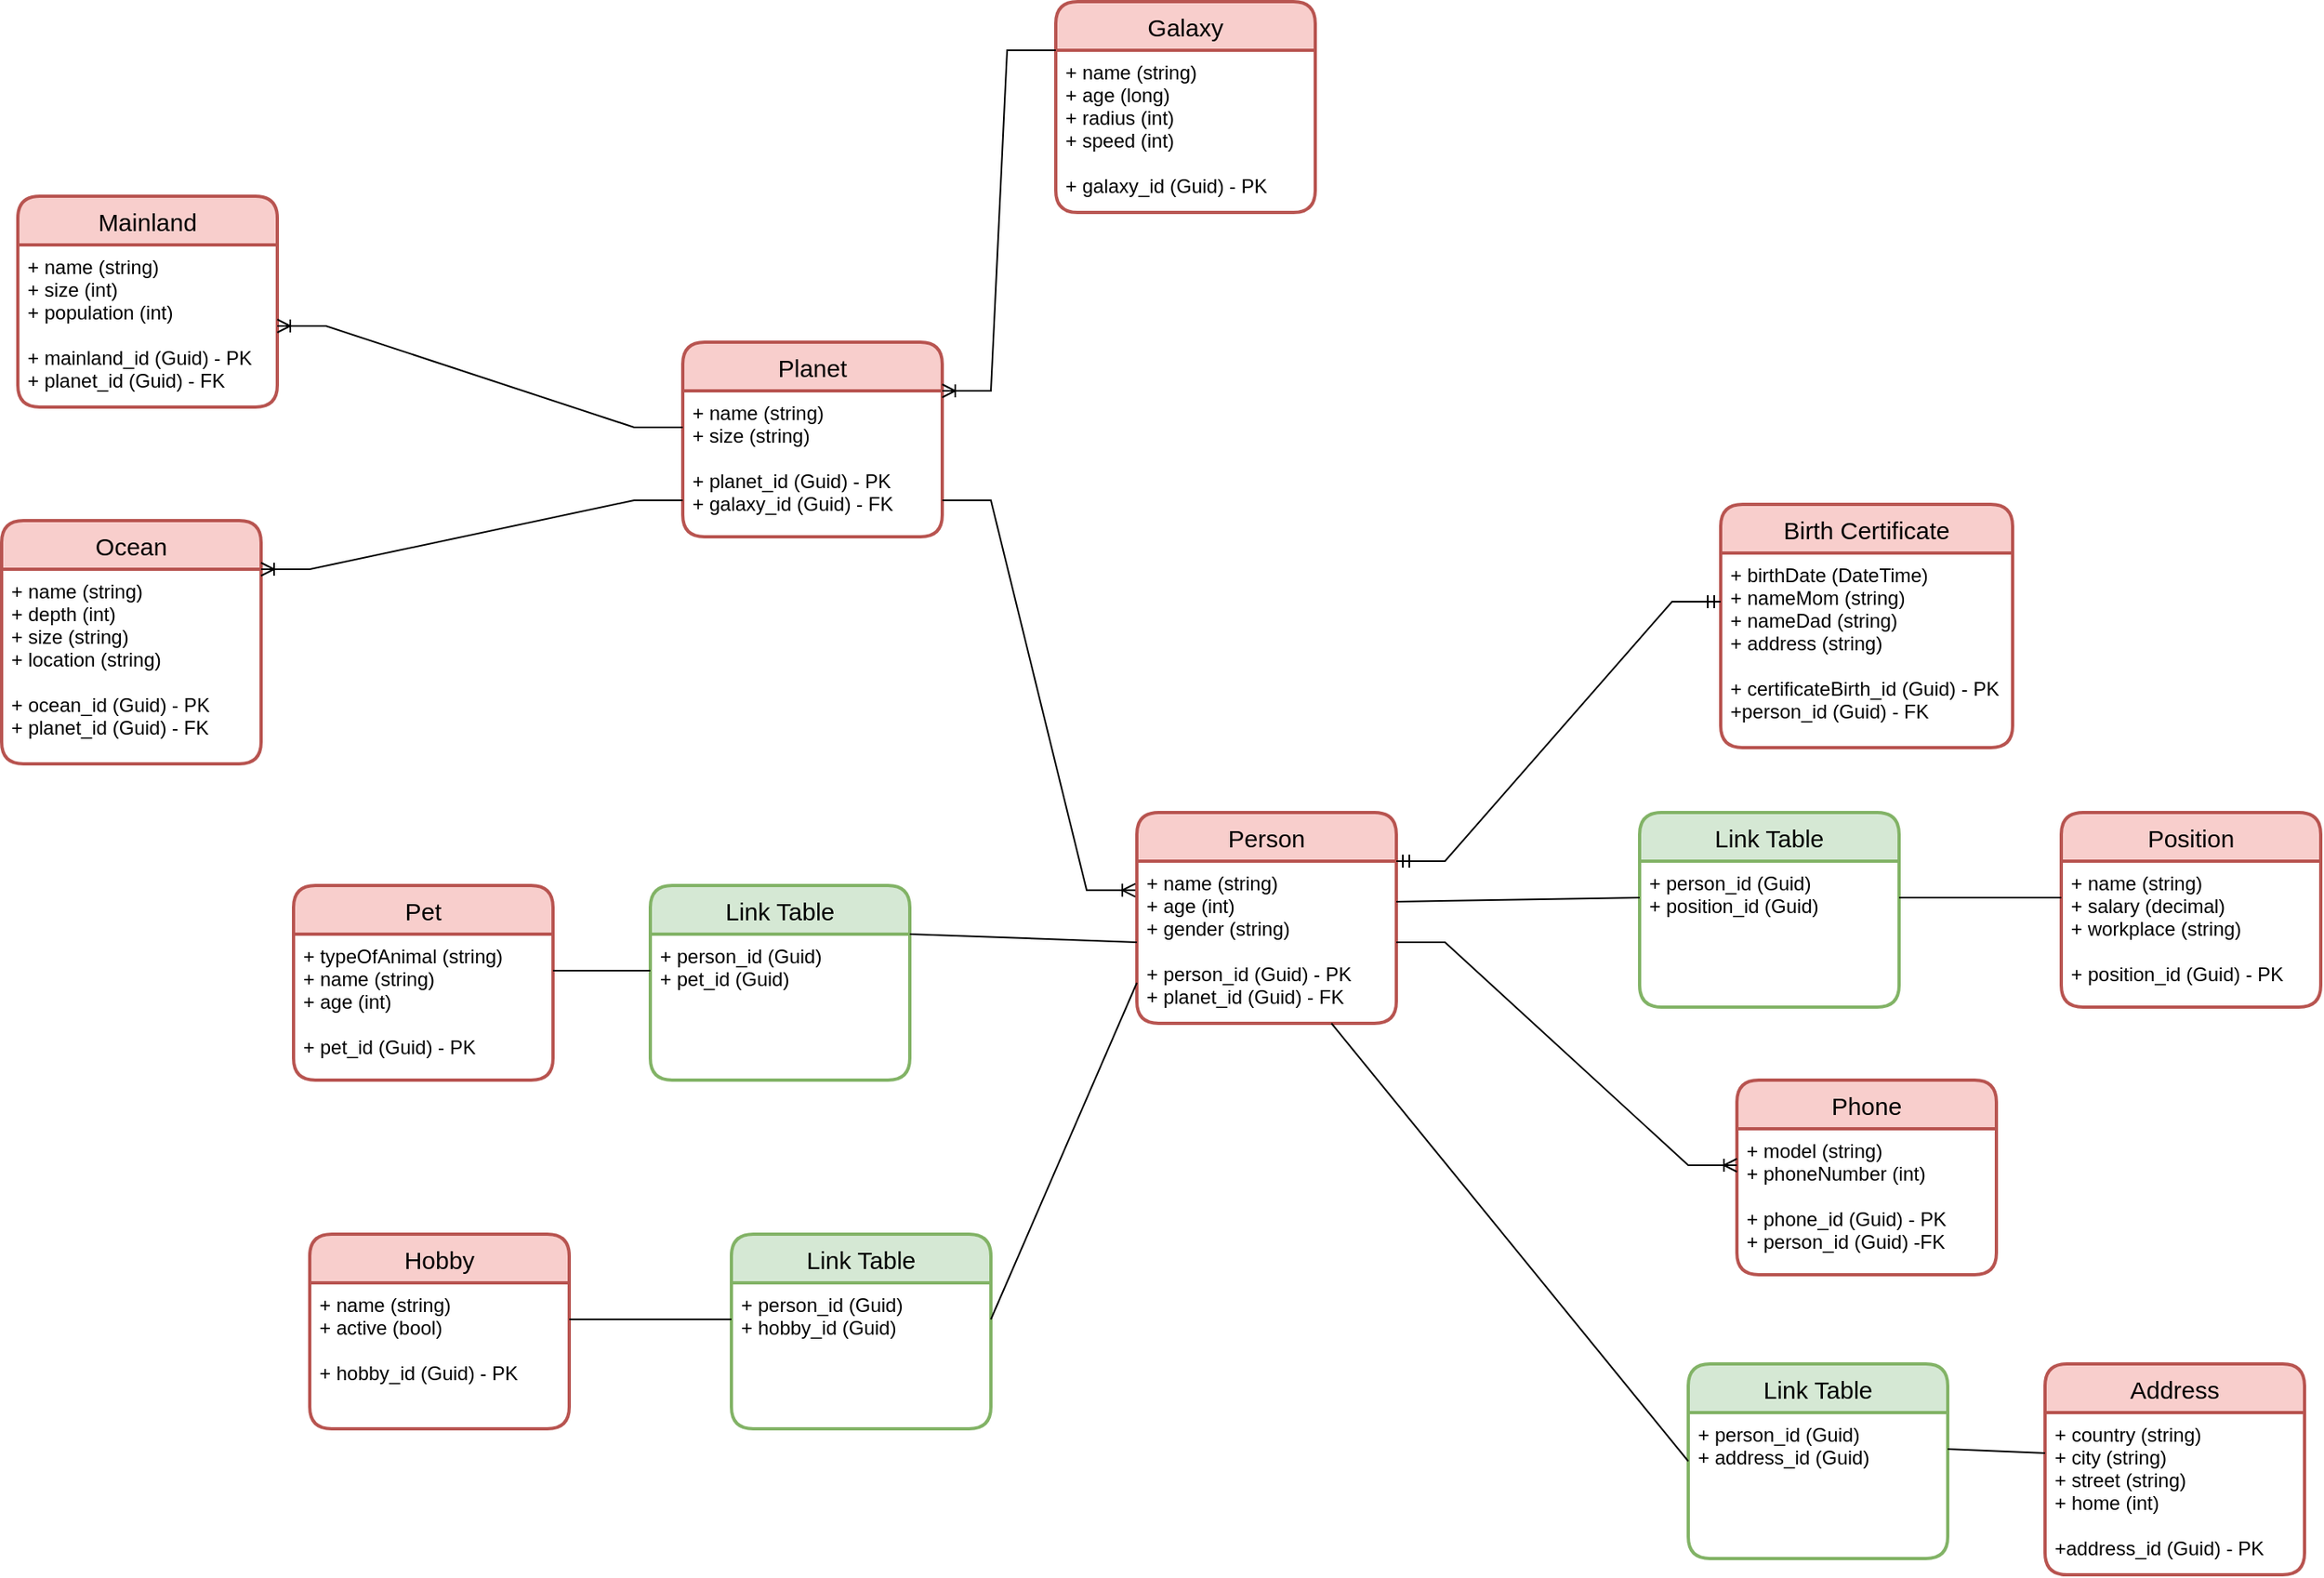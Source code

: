 <mxfile version="20.3.2" type="device"><diagram id="bSPQMAvHNDqIbQePcZe1" name="Страница 1"><mxGraphModel dx="2234" dy="1223" grid="1" gridSize="10" guides="1" tooltips="1" connect="1" arrows="1" fold="1" page="1" pageScale="1" pageWidth="2339" pageHeight="3300" math="0" shadow="0"><root><mxCell id="0"/><mxCell id="1" parent="0"/><mxCell id="icXzJvQ5lMrg2LsfDt5l-1" value="Planet" style="swimlane;childLayout=stackLayout;horizontal=1;startSize=30;horizontalStack=0;rounded=1;fontSize=15;fontStyle=0;strokeWidth=2;resizeParent=0;resizeLast=1;shadow=0;dashed=0;align=center;fillColor=#f8cecc;strokeColor=#b85450;" vertex="1" parent="1"><mxGeometry x="750" y="270" width="160" height="120" as="geometry"/></mxCell><mxCell id="icXzJvQ5lMrg2LsfDt5l-2" value="+ name (string)&#10;+ size (string)&#10;&#10;+ planet_id (Guid) - PK&#10;+ galaxy_id (Guid) - FK" style="align=left;strokeColor=none;fillColor=none;spacingLeft=4;fontSize=12;verticalAlign=top;resizable=0;rotatable=0;part=1;fontStyle=0;fontColor=default;" vertex="1" parent="icXzJvQ5lMrg2LsfDt5l-1"><mxGeometry y="30" width="160" height="90" as="geometry"/></mxCell><mxCell id="icXzJvQ5lMrg2LsfDt5l-16" value="Galaxy" style="swimlane;childLayout=stackLayout;horizontal=1;startSize=30;horizontalStack=0;rounded=1;fontSize=15;fontStyle=0;strokeWidth=2;resizeParent=0;resizeLast=1;shadow=0;dashed=0;align=center;fillColor=#f8cecc;strokeColor=#b85450;" vertex="1" parent="1"><mxGeometry x="980" y="60" width="160" height="130" as="geometry"/></mxCell><mxCell id="icXzJvQ5lMrg2LsfDt5l-17" value="+ name (string)&#10;+ age (long)&#10;+ radius (int)&#10;+ speed (int)&#10;&#10;+ galaxy_id (Guid) - PK" style="align=left;strokeColor=none;fillColor=none;spacingLeft=4;fontSize=12;verticalAlign=top;resizable=0;rotatable=0;part=1;fontColor=default;" vertex="1" parent="icXzJvQ5lMrg2LsfDt5l-16"><mxGeometry y="30" width="160" height="100" as="geometry"/></mxCell><mxCell id="icXzJvQ5lMrg2LsfDt5l-19" value="" style="edgeStyle=entityRelationEdgeStyle;fontSize=12;html=1;endArrow=ERoneToMany;rounded=0;fontColor=default;entryX=1;entryY=0;entryDx=0;entryDy=0;exitX=0;exitY=0;exitDx=0;exitDy=0;" edge="1" parent="1" source="icXzJvQ5lMrg2LsfDt5l-17" target="icXzJvQ5lMrg2LsfDt5l-2"><mxGeometry width="100" height="100" relative="1" as="geometry"><mxPoint x="520" y="140" as="sourcePoint"/><mxPoint x="620" y="40" as="targetPoint"/></mxGeometry></mxCell><mxCell id="icXzJvQ5lMrg2LsfDt5l-20" value="Person" style="swimlane;childLayout=stackLayout;horizontal=1;startSize=30;horizontalStack=0;rounded=1;fontSize=15;fontStyle=0;strokeWidth=2;resizeParent=0;resizeLast=1;shadow=0;dashed=0;align=center;fillColor=#f8cecc;strokeColor=#b85450;" vertex="1" parent="1"><mxGeometry x="1030" y="560" width="160" height="130" as="geometry"/></mxCell><mxCell id="icXzJvQ5lMrg2LsfDt5l-21" value="+ name (string)  &#10;+ age (int)&#10;+ gender (string)&#10;&#10;+ person_id (Guid) - PK&#10;+ planet_id (Guid) - FK" style="align=left;strokeColor=none;fillColor=none;spacingLeft=4;fontSize=12;verticalAlign=top;resizable=0;rotatable=0;part=1;fontColor=default;" vertex="1" parent="icXzJvQ5lMrg2LsfDt5l-20"><mxGeometry y="30" width="160" height="100" as="geometry"/></mxCell><mxCell id="icXzJvQ5lMrg2LsfDt5l-23" value="" style="edgeStyle=entityRelationEdgeStyle;fontSize=12;html=1;endArrow=ERoneToMany;rounded=0;fontColor=default;entryX=-0.006;entryY=0.179;entryDx=0;entryDy=0;entryPerimeter=0;exitX=1;exitY=0.75;exitDx=0;exitDy=0;" edge="1" parent="1" source="icXzJvQ5lMrg2LsfDt5l-2" target="icXzJvQ5lMrg2LsfDt5l-21"><mxGeometry width="100" height="100" relative="1" as="geometry"><mxPoint x="980" y="110" as="sourcePoint"/><mxPoint x="900" y="30" as="targetPoint"/></mxGeometry></mxCell><mxCell id="icXzJvQ5lMrg2LsfDt5l-24" value="Birth Certificate" style="swimlane;childLayout=stackLayout;horizontal=1;startSize=30;horizontalStack=0;rounded=1;fontSize=15;fontStyle=0;strokeWidth=2;resizeParent=0;resizeLast=1;shadow=0;dashed=0;align=center;fillColor=#f8cecc;strokeColor=#b85450;" vertex="1" parent="1"><mxGeometry x="1390" y="370" width="180" height="150" as="geometry"/></mxCell><mxCell id="icXzJvQ5lMrg2LsfDt5l-25" value="+ birthDate (DateTime)&#10;+ nameMom (string)&#10;+ nameDad (string)&#10;+ address (string)&#10;&#10;+ certificateBirth_id (Guid) - PK&#10;+person_id (Guid) - FK" style="align=left;strokeColor=none;fillColor=none;spacingLeft=4;fontSize=12;verticalAlign=top;resizable=0;rotatable=0;part=1;fontColor=default;" vertex="1" parent="icXzJvQ5lMrg2LsfDt5l-24"><mxGeometry y="30" width="180" height="120" as="geometry"/></mxCell><mxCell id="icXzJvQ5lMrg2LsfDt5l-28" value="" style="edgeStyle=entityRelationEdgeStyle;fontSize=12;html=1;endArrow=ERmandOne;startArrow=ERmandOne;rounded=0;fontColor=default;exitX=1;exitY=0;exitDx=0;exitDy=0;entryX=0;entryY=0.25;entryDx=0;entryDy=0;" edge="1" parent="1" source="icXzJvQ5lMrg2LsfDt5l-21" target="icXzJvQ5lMrg2LsfDt5l-25"><mxGeometry width="100" height="100" relative="1" as="geometry"><mxPoint x="1080" y="130" as="sourcePoint"/><mxPoint x="1140" y="229" as="targetPoint"/></mxGeometry></mxCell><mxCell id="icXzJvQ5lMrg2LsfDt5l-30" value="Position" style="swimlane;childLayout=stackLayout;horizontal=1;startSize=30;horizontalStack=0;rounded=1;fontSize=15;fontStyle=0;strokeWidth=2;resizeParent=0;resizeLast=1;shadow=0;dashed=0;align=center;fillColor=#f8cecc;strokeColor=#b85450;" vertex="1" parent="1"><mxGeometry x="1600" y="560" width="160" height="120" as="geometry"/></mxCell><mxCell id="icXzJvQ5lMrg2LsfDt5l-31" value="+ name (string)&#10;+ salary (decimal)&#10;+ workplace (string)&#10;&#10;+ position_id (Guid) - PK" style="align=left;strokeColor=none;fillColor=none;spacingLeft=4;fontSize=12;verticalAlign=top;resizable=0;rotatable=0;part=1;fontColor=default;" vertex="1" parent="icXzJvQ5lMrg2LsfDt5l-30"><mxGeometry y="30" width="160" height="90" as="geometry"/></mxCell><mxCell id="icXzJvQ5lMrg2LsfDt5l-34" value="Hobby" style="swimlane;childLayout=stackLayout;horizontal=1;startSize=30;horizontalStack=0;rounded=1;fontSize=15;fontStyle=0;strokeWidth=2;resizeParent=0;resizeLast=1;shadow=0;dashed=0;align=center;fillColor=#f8cecc;strokeColor=#b85450;" vertex="1" parent="1"><mxGeometry x="520" y="820" width="160" height="120" as="geometry"/></mxCell><mxCell id="icXzJvQ5lMrg2LsfDt5l-35" value="+ name (string)&#10;+ active (bool)&#10;&#10;+ hobby_id (Guid) - PK" style="align=left;strokeColor=none;fillColor=none;spacingLeft=4;fontSize=12;verticalAlign=top;resizable=0;rotatable=0;part=1;fontColor=default;" vertex="1" parent="icXzJvQ5lMrg2LsfDt5l-34"><mxGeometry y="30" width="160" height="90" as="geometry"/></mxCell><mxCell id="icXzJvQ5lMrg2LsfDt5l-38" value="Pet" style="swimlane;childLayout=stackLayout;horizontal=1;startSize=30;horizontalStack=0;rounded=1;fontSize=15;fontStyle=0;strokeWidth=2;resizeParent=0;resizeLast=1;shadow=0;dashed=0;align=center;fillColor=#f8cecc;strokeColor=#b85450;" vertex="1" parent="1"><mxGeometry x="510" y="605" width="160" height="120" as="geometry"/></mxCell><mxCell id="icXzJvQ5lMrg2LsfDt5l-39" value="+ typeOfAnimal (string)&#10;+ name (string)&#10;+ age (int)&#10;&#10;+ pet_id (Guid) - PK" style="align=left;strokeColor=none;fillColor=none;spacingLeft=4;fontSize=12;verticalAlign=top;resizable=0;rotatable=0;part=1;fontColor=default;" vertex="1" parent="icXzJvQ5lMrg2LsfDt5l-38"><mxGeometry y="30" width="160" height="90" as="geometry"/></mxCell><mxCell id="icXzJvQ5lMrg2LsfDt5l-43" value="Ocean" style="swimlane;childLayout=stackLayout;horizontal=1;startSize=30;horizontalStack=0;rounded=1;fontSize=15;fontStyle=0;strokeWidth=2;resizeParent=0;resizeLast=1;shadow=0;dashed=0;align=center;fillColor=#f8cecc;strokeColor=#b85450;" vertex="1" parent="1"><mxGeometry x="330" y="380" width="160" height="150" as="geometry"/></mxCell><mxCell id="icXzJvQ5lMrg2LsfDt5l-44" value="+ name (string)&#10;+ depth (int)&#10;+ size (string)&#10;+ location (string)&#10;&#10;+ ocean_id (Guid) - PK&#10;+ planet_id (Guid) - FK" style="align=left;strokeColor=none;fillColor=none;spacingLeft=4;fontSize=12;verticalAlign=top;resizable=0;rotatable=0;part=1;fontColor=default;" vertex="1" parent="icXzJvQ5lMrg2LsfDt5l-43"><mxGeometry y="30" width="160" height="120" as="geometry"/></mxCell><mxCell id="icXzJvQ5lMrg2LsfDt5l-45" value="" style="edgeStyle=entityRelationEdgeStyle;fontSize=12;html=1;endArrow=ERoneToMany;rounded=0;fontColor=default;exitX=0;exitY=0.75;exitDx=0;exitDy=0;entryX=1;entryY=0;entryDx=0;entryDy=0;" edge="1" parent="1" source="icXzJvQ5lMrg2LsfDt5l-2" target="icXzJvQ5lMrg2LsfDt5l-44"><mxGeometry width="100" height="100" relative="1" as="geometry"><mxPoint x="550" y="270" as="sourcePoint"/><mxPoint x="650" y="170" as="targetPoint"/></mxGeometry></mxCell><mxCell id="icXzJvQ5lMrg2LsfDt5l-48" value="Phone" style="swimlane;childLayout=stackLayout;horizontal=1;startSize=30;horizontalStack=0;rounded=1;fontSize=15;fontStyle=0;strokeWidth=2;resizeParent=0;resizeLast=1;shadow=0;dashed=0;align=center;fillColor=#f8cecc;strokeColor=#b85450;" vertex="1" parent="1"><mxGeometry x="1400" y="725" width="160" height="120" as="geometry"/></mxCell><mxCell id="icXzJvQ5lMrg2LsfDt5l-49" value="+ model (string)&#10;+ phoneNumber (int)&#10;&#10;+ phone_id (Guid) - PK&#10;+ person_id (Guid) -FK" style="align=left;strokeColor=none;fillColor=none;spacingLeft=4;fontSize=12;verticalAlign=top;resizable=0;rotatable=0;part=1;fontColor=default;" vertex="1" parent="icXzJvQ5lMrg2LsfDt5l-48"><mxGeometry y="30" width="160" height="90" as="geometry"/></mxCell><mxCell id="icXzJvQ5lMrg2LsfDt5l-53" value="" style="edgeStyle=entityRelationEdgeStyle;fontSize=12;html=1;endArrow=ERoneToMany;rounded=0;fontColor=default;exitX=1;exitY=0.5;exitDx=0;exitDy=0;entryX=0;entryY=0.25;entryDx=0;entryDy=0;" edge="1" parent="1" source="icXzJvQ5lMrg2LsfDt5l-21" target="icXzJvQ5lMrg2LsfDt5l-49"><mxGeometry width="100" height="100" relative="1" as="geometry"><mxPoint x="930" y="690" as="sourcePoint"/><mxPoint x="1030" y="590" as="targetPoint"/></mxGeometry></mxCell><mxCell id="icXzJvQ5lMrg2LsfDt5l-54" value="Address" style="swimlane;childLayout=stackLayout;horizontal=1;startSize=30;horizontalStack=0;rounded=1;fontSize=15;fontStyle=0;strokeWidth=2;resizeParent=0;resizeLast=1;shadow=0;dashed=0;align=center;fillColor=#f8cecc;strokeColor=#b85450;" vertex="1" parent="1"><mxGeometry x="1590" y="900" width="160" height="130" as="geometry"/></mxCell><mxCell id="icXzJvQ5lMrg2LsfDt5l-55" value="+ country (string)&#10;+ city (string)&#10;+ street (string)&#10;+ home (int)&#10;&#10;+address_id (Guid) - PK" style="align=left;strokeColor=none;fillColor=none;spacingLeft=4;fontSize=12;verticalAlign=top;resizable=0;rotatable=0;part=1;fontColor=default;" vertex="1" parent="icXzJvQ5lMrg2LsfDt5l-54"><mxGeometry y="30" width="160" height="100" as="geometry"/></mxCell><mxCell id="icXzJvQ5lMrg2LsfDt5l-58" value="Mainland" style="swimlane;childLayout=stackLayout;horizontal=1;startSize=30;horizontalStack=0;rounded=1;fontSize=15;fontStyle=0;strokeWidth=2;resizeParent=0;resizeLast=1;shadow=0;dashed=0;align=center;fillColor=#f8cecc;strokeColor=#b85450;" vertex="1" parent="1"><mxGeometry x="340" y="180" width="160" height="130" as="geometry"/></mxCell><mxCell id="icXzJvQ5lMrg2LsfDt5l-59" value="+ name (string)&#10;+ size (int)&#10;+ population (int)&#10;&#10;+ mainland_id (Guid) - PK&#10;+ planet_id (Guid) - FK" style="align=left;strokeColor=none;fillColor=none;spacingLeft=4;fontSize=12;verticalAlign=top;resizable=0;rotatable=0;part=1;fontColor=default;" vertex="1" parent="icXzJvQ5lMrg2LsfDt5l-58"><mxGeometry y="30" width="160" height="100" as="geometry"/></mxCell><mxCell id="icXzJvQ5lMrg2LsfDt5l-61" value="" style="edgeStyle=entityRelationEdgeStyle;fontSize=12;html=1;endArrow=ERoneToMany;rounded=0;fontColor=default;exitX=0;exitY=0.25;exitDx=0;exitDy=0;entryX=1;entryY=0.5;entryDx=0;entryDy=0;" edge="1" parent="1" source="icXzJvQ5lMrg2LsfDt5l-2" target="icXzJvQ5lMrg2LsfDt5l-59"><mxGeometry width="100" height="100" relative="1" as="geometry"><mxPoint x="550" y="310" as="sourcePoint"/><mxPoint x="650" y="210" as="targetPoint"/></mxGeometry></mxCell><mxCell id="icXzJvQ5lMrg2LsfDt5l-65" value="Link Table" style="swimlane;childLayout=stackLayout;horizontal=1;startSize=30;horizontalStack=0;rounded=1;fontSize=15;fontStyle=0;strokeWidth=2;resizeParent=0;resizeLast=1;shadow=0;dashed=0;align=center;fillColor=#d5e8d4;strokeColor=#82b366;" vertex="1" parent="1"><mxGeometry x="730" y="605" width="160" height="120" as="geometry"/></mxCell><mxCell id="icXzJvQ5lMrg2LsfDt5l-66" value="+ person_id (Guid)&#10;+ pet_id (Guid) " style="align=left;strokeColor=none;fillColor=none;spacingLeft=4;fontSize=12;verticalAlign=top;resizable=0;rotatable=0;part=1;fontColor=default;" vertex="1" parent="icXzJvQ5lMrg2LsfDt5l-65"><mxGeometry y="30" width="160" height="90" as="geometry"/></mxCell><mxCell id="icXzJvQ5lMrg2LsfDt5l-68" value="" style="endArrow=none;html=1;rounded=0;fontSize=15;fontColor=default;exitX=1;exitY=0.25;exitDx=0;exitDy=0;entryX=0;entryY=0.25;entryDx=0;entryDy=0;" edge="1" parent="1" source="icXzJvQ5lMrg2LsfDt5l-39" target="icXzJvQ5lMrg2LsfDt5l-66"><mxGeometry relative="1" as="geometry"><mxPoint x="600" y="830" as="sourcePoint"/><mxPoint x="760" y="830" as="targetPoint"/></mxGeometry></mxCell><mxCell id="icXzJvQ5lMrg2LsfDt5l-69" value="" style="endArrow=none;html=1;rounded=0;fontSize=15;fontColor=default;exitX=1;exitY=0;exitDx=0;exitDy=0;entryX=0;entryY=0.5;entryDx=0;entryDy=0;" edge="1" parent="1" source="icXzJvQ5lMrg2LsfDt5l-66" target="icXzJvQ5lMrg2LsfDt5l-21"><mxGeometry relative="1" as="geometry"><mxPoint x="820" y="590" as="sourcePoint"/><mxPoint x="980" y="590" as="targetPoint"/></mxGeometry></mxCell><mxCell id="icXzJvQ5lMrg2LsfDt5l-70" value="Link Table" style="swimlane;childLayout=stackLayout;horizontal=1;startSize=30;horizontalStack=0;rounded=1;fontSize=15;fontStyle=0;strokeWidth=2;resizeParent=0;resizeLast=1;shadow=0;dashed=0;align=center;fillColor=#d5e8d4;strokeColor=#82b366;" vertex="1" parent="1"><mxGeometry x="1340" y="560" width="160" height="120" as="geometry"/></mxCell><mxCell id="icXzJvQ5lMrg2LsfDt5l-71" value="+ person_id (Guid)&#10;+ position_id (Guid) " style="align=left;strokeColor=none;fillColor=none;spacingLeft=4;fontSize=12;verticalAlign=top;resizable=0;rotatable=0;part=1;fontColor=default;" vertex="1" parent="icXzJvQ5lMrg2LsfDt5l-70"><mxGeometry y="30" width="160" height="90" as="geometry"/></mxCell><mxCell id="icXzJvQ5lMrg2LsfDt5l-73" value="" style="endArrow=none;html=1;rounded=0;fontSize=15;fontColor=default;exitX=1;exitY=0.25;exitDx=0;exitDy=0;entryX=0;entryY=0.25;entryDx=0;entryDy=0;" edge="1" parent="1" source="icXzJvQ5lMrg2LsfDt5l-21" target="icXzJvQ5lMrg2LsfDt5l-71"><mxGeometry relative="1" as="geometry"><mxPoint x="1390" y="660" as="sourcePoint"/><mxPoint x="1550" y="660" as="targetPoint"/></mxGeometry></mxCell><mxCell id="icXzJvQ5lMrg2LsfDt5l-74" value="" style="endArrow=none;html=1;rounded=0;fontSize=15;fontColor=default;exitX=1;exitY=0.25;exitDx=0;exitDy=0;entryX=0;entryY=0.25;entryDx=0;entryDy=0;" edge="1" parent="1" source="icXzJvQ5lMrg2LsfDt5l-71" target="icXzJvQ5lMrg2LsfDt5l-31"><mxGeometry relative="1" as="geometry"><mxPoint x="1550" y="600" as="sourcePoint"/><mxPoint x="1710" y="600" as="targetPoint"/></mxGeometry></mxCell><mxCell id="icXzJvQ5lMrg2LsfDt5l-75" value="Link Table" style="swimlane;childLayout=stackLayout;horizontal=1;startSize=30;horizontalStack=0;rounded=1;fontSize=15;fontStyle=0;strokeWidth=2;resizeParent=0;resizeLast=1;shadow=0;dashed=0;align=center;fillColor=#d5e8d4;strokeColor=#82b366;" vertex="1" parent="1"><mxGeometry x="1370" y="900" width="160" height="120" as="geometry"/></mxCell><mxCell id="icXzJvQ5lMrg2LsfDt5l-76" value="+ person_id (Guid)&#10;+ address_id (Guid) " style="align=left;strokeColor=none;fillColor=none;spacingLeft=4;fontSize=12;verticalAlign=top;resizable=0;rotatable=0;part=1;fontColor=default;" vertex="1" parent="icXzJvQ5lMrg2LsfDt5l-75"><mxGeometry y="30" width="160" height="90" as="geometry"/></mxCell><mxCell id="icXzJvQ5lMrg2LsfDt5l-78" value="" style="endArrow=none;html=1;rounded=0;fontSize=15;fontColor=default;exitX=0.75;exitY=1;exitDx=0;exitDy=0;entryX=0;entryY=0.5;entryDx=0;entryDy=0;" edge="1" parent="1" source="icXzJvQ5lMrg2LsfDt5l-21" target="icXzJvQ5lMrg2LsfDt5l-75"><mxGeometry relative="1" as="geometry"><mxPoint x="1390" y="720" as="sourcePoint"/><mxPoint x="1550" y="720" as="targetPoint"/></mxGeometry></mxCell><mxCell id="icXzJvQ5lMrg2LsfDt5l-79" value="" style="endArrow=none;html=1;rounded=0;fontSize=15;fontColor=default;exitX=1;exitY=0.25;exitDx=0;exitDy=0;entryX=0;entryY=0.25;entryDx=0;entryDy=0;" edge="1" parent="1" source="icXzJvQ5lMrg2LsfDt5l-76" target="icXzJvQ5lMrg2LsfDt5l-55"><mxGeometry relative="1" as="geometry"><mxPoint x="1510" y="700" as="sourcePoint"/><mxPoint x="1670" y="700" as="targetPoint"/></mxGeometry></mxCell><mxCell id="icXzJvQ5lMrg2LsfDt5l-81" value="Link Table" style="swimlane;childLayout=stackLayout;horizontal=1;startSize=30;horizontalStack=0;rounded=1;fontSize=15;fontStyle=0;strokeWidth=2;resizeParent=0;resizeLast=1;shadow=0;dashed=0;align=center;fillColor=#d5e8d4;strokeColor=#82b366;" vertex="1" parent="1"><mxGeometry x="780" y="820" width="160" height="120" as="geometry"/></mxCell><mxCell id="icXzJvQ5lMrg2LsfDt5l-82" value="+ person_id (Guid)&#10;+ hobby_id (Guid) " style="align=left;strokeColor=none;fillColor=none;spacingLeft=4;fontSize=12;verticalAlign=top;resizable=0;rotatable=0;part=1;fontColor=default;" vertex="1" parent="icXzJvQ5lMrg2LsfDt5l-81"><mxGeometry y="30" width="160" height="90" as="geometry"/></mxCell><mxCell id="icXzJvQ5lMrg2LsfDt5l-83" value="" style="endArrow=none;html=1;rounded=0;fontSize=15;fontColor=default;exitX=1;exitY=0.25;exitDx=0;exitDy=0;entryX=0;entryY=0.25;entryDx=0;entryDy=0;" edge="1" parent="1" source="icXzJvQ5lMrg2LsfDt5l-35" target="icXzJvQ5lMrg2LsfDt5l-82"><mxGeometry relative="1" as="geometry"><mxPoint x="970" y="810" as="sourcePoint"/><mxPoint x="1130" y="810" as="targetPoint"/></mxGeometry></mxCell><mxCell id="icXzJvQ5lMrg2LsfDt5l-84" value="" style="endArrow=none;html=1;rounded=0;fontSize=15;fontColor=default;exitX=1;exitY=0.25;exitDx=0;exitDy=0;entryX=0;entryY=0.75;entryDx=0;entryDy=0;" edge="1" parent="1" source="icXzJvQ5lMrg2LsfDt5l-82" target="icXzJvQ5lMrg2LsfDt5l-21"><mxGeometry relative="1" as="geometry"><mxPoint x="970" y="770" as="sourcePoint"/><mxPoint x="1130" y="770" as="targetPoint"/></mxGeometry></mxCell></root></mxGraphModel></diagram></mxfile>